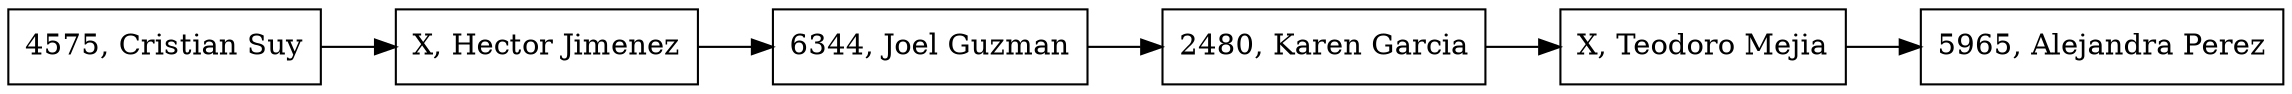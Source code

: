 digraph ListaClientes {
node [shape=record, height = 0.5];
rankdir = LR;
0[label = "4575, Cristian Suy"];
1[label = "X, Hector Jimenez"];
2[label = "6344, Joel Guzman"];
3[label = "2480, Karen Garcia"];
4[label = "X, Teodoro Mejia"];
5[label = "5965, Alejandra Perez"];
0->1;
1->2;
2->3;
3->4;
4->5;
}